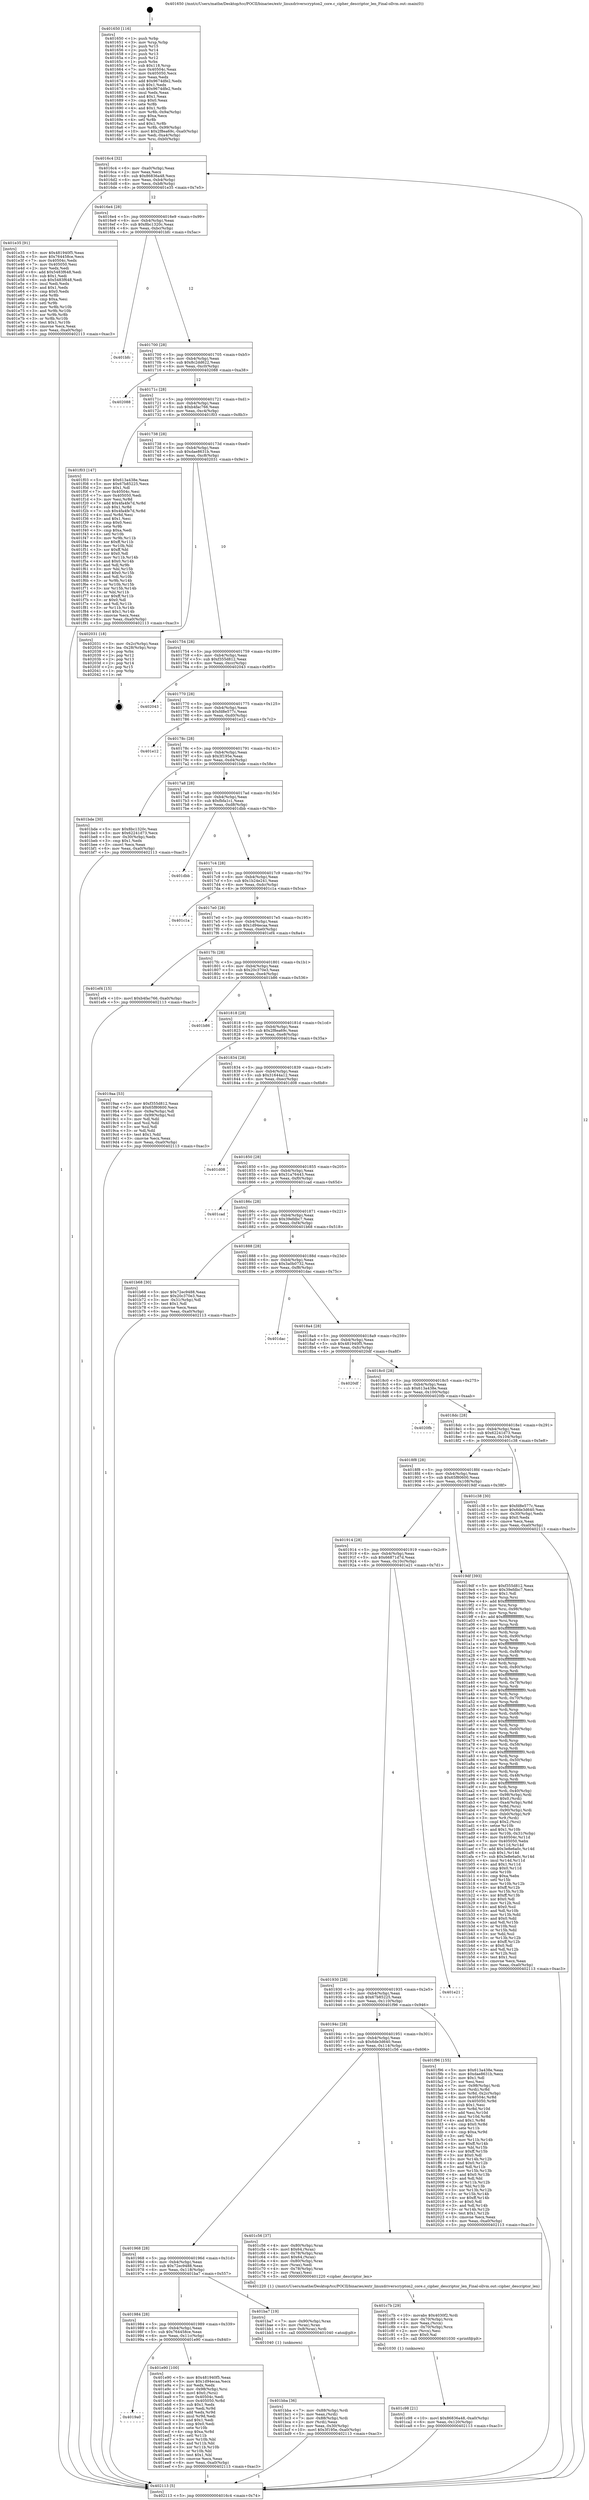 digraph "0x401650" {
  label = "0x401650 (/mnt/c/Users/mathe/Desktop/tcc/POCII/binaries/extr_linuxdriverscrypton2_core.c_cipher_descriptor_len_Final-ollvm.out::main(0))"
  labelloc = "t"
  node[shape=record]

  Entry [label="",width=0.3,height=0.3,shape=circle,fillcolor=black,style=filled]
  "0x4016c4" [label="{
     0x4016c4 [32]\l
     | [instrs]\l
     &nbsp;&nbsp;0x4016c4 \<+6\>: mov -0xa0(%rbp),%eax\l
     &nbsp;&nbsp;0x4016ca \<+2\>: mov %eax,%ecx\l
     &nbsp;&nbsp;0x4016cc \<+6\>: sub $0x86836a48,%ecx\l
     &nbsp;&nbsp;0x4016d2 \<+6\>: mov %eax,-0xb4(%rbp)\l
     &nbsp;&nbsp;0x4016d8 \<+6\>: mov %ecx,-0xb8(%rbp)\l
     &nbsp;&nbsp;0x4016de \<+6\>: je 0000000000401e35 \<main+0x7e5\>\l
  }"]
  "0x401e35" [label="{
     0x401e35 [91]\l
     | [instrs]\l
     &nbsp;&nbsp;0x401e35 \<+5\>: mov $0x481940f5,%eax\l
     &nbsp;&nbsp;0x401e3a \<+5\>: mov $0x764458ce,%ecx\l
     &nbsp;&nbsp;0x401e3f \<+7\>: mov 0x40504c,%edx\l
     &nbsp;&nbsp;0x401e46 \<+7\>: mov 0x405050,%esi\l
     &nbsp;&nbsp;0x401e4d \<+2\>: mov %edx,%edi\l
     &nbsp;&nbsp;0x401e4f \<+6\>: add $0x5483f648,%edi\l
     &nbsp;&nbsp;0x401e55 \<+3\>: sub $0x1,%edi\l
     &nbsp;&nbsp;0x401e58 \<+6\>: sub $0x5483f648,%edi\l
     &nbsp;&nbsp;0x401e5e \<+3\>: imul %edi,%edx\l
     &nbsp;&nbsp;0x401e61 \<+3\>: and $0x1,%edx\l
     &nbsp;&nbsp;0x401e64 \<+3\>: cmp $0x0,%edx\l
     &nbsp;&nbsp;0x401e67 \<+4\>: sete %r8b\l
     &nbsp;&nbsp;0x401e6b \<+3\>: cmp $0xa,%esi\l
     &nbsp;&nbsp;0x401e6e \<+4\>: setl %r9b\l
     &nbsp;&nbsp;0x401e72 \<+3\>: mov %r8b,%r10b\l
     &nbsp;&nbsp;0x401e75 \<+3\>: and %r9b,%r10b\l
     &nbsp;&nbsp;0x401e78 \<+3\>: xor %r9b,%r8b\l
     &nbsp;&nbsp;0x401e7b \<+3\>: or %r8b,%r10b\l
     &nbsp;&nbsp;0x401e7e \<+4\>: test $0x1,%r10b\l
     &nbsp;&nbsp;0x401e82 \<+3\>: cmovne %ecx,%eax\l
     &nbsp;&nbsp;0x401e85 \<+6\>: mov %eax,-0xa0(%rbp)\l
     &nbsp;&nbsp;0x401e8b \<+5\>: jmp 0000000000402113 \<main+0xac3\>\l
  }"]
  "0x4016e4" [label="{
     0x4016e4 [28]\l
     | [instrs]\l
     &nbsp;&nbsp;0x4016e4 \<+5\>: jmp 00000000004016e9 \<main+0x99\>\l
     &nbsp;&nbsp;0x4016e9 \<+6\>: mov -0xb4(%rbp),%eax\l
     &nbsp;&nbsp;0x4016ef \<+5\>: sub $0x8bc1320c,%eax\l
     &nbsp;&nbsp;0x4016f4 \<+6\>: mov %eax,-0xbc(%rbp)\l
     &nbsp;&nbsp;0x4016fa \<+6\>: je 0000000000401bfc \<main+0x5ac\>\l
  }"]
  Exit [label="",width=0.3,height=0.3,shape=circle,fillcolor=black,style=filled,peripheries=2]
  "0x401bfc" [label="{
     0x401bfc\l
  }", style=dashed]
  "0x401700" [label="{
     0x401700 [28]\l
     | [instrs]\l
     &nbsp;&nbsp;0x401700 \<+5\>: jmp 0000000000401705 \<main+0xb5\>\l
     &nbsp;&nbsp;0x401705 \<+6\>: mov -0xb4(%rbp),%eax\l
     &nbsp;&nbsp;0x40170b \<+5\>: sub $0x8c2dd622,%eax\l
     &nbsp;&nbsp;0x401710 \<+6\>: mov %eax,-0xc0(%rbp)\l
     &nbsp;&nbsp;0x401716 \<+6\>: je 0000000000402088 \<main+0xa38\>\l
  }"]
  "0x4019a0" [label="{
     0x4019a0\l
  }", style=dashed]
  "0x402088" [label="{
     0x402088\l
  }", style=dashed]
  "0x40171c" [label="{
     0x40171c [28]\l
     | [instrs]\l
     &nbsp;&nbsp;0x40171c \<+5\>: jmp 0000000000401721 \<main+0xd1\>\l
     &nbsp;&nbsp;0x401721 \<+6\>: mov -0xb4(%rbp),%eax\l
     &nbsp;&nbsp;0x401727 \<+5\>: sub $0xb4fac766,%eax\l
     &nbsp;&nbsp;0x40172c \<+6\>: mov %eax,-0xc4(%rbp)\l
     &nbsp;&nbsp;0x401732 \<+6\>: je 0000000000401f03 \<main+0x8b3\>\l
  }"]
  "0x401e90" [label="{
     0x401e90 [100]\l
     | [instrs]\l
     &nbsp;&nbsp;0x401e90 \<+5\>: mov $0x481940f5,%eax\l
     &nbsp;&nbsp;0x401e95 \<+5\>: mov $0x1d94ecaa,%ecx\l
     &nbsp;&nbsp;0x401e9a \<+2\>: xor %edx,%edx\l
     &nbsp;&nbsp;0x401e9c \<+7\>: mov -0x98(%rbp),%rsi\l
     &nbsp;&nbsp;0x401ea3 \<+6\>: movl $0x0,(%rsi)\l
     &nbsp;&nbsp;0x401ea9 \<+7\>: mov 0x40504c,%edi\l
     &nbsp;&nbsp;0x401eb0 \<+8\>: mov 0x405050,%r8d\l
     &nbsp;&nbsp;0x401eb8 \<+3\>: sub $0x1,%edx\l
     &nbsp;&nbsp;0x401ebb \<+3\>: mov %edi,%r9d\l
     &nbsp;&nbsp;0x401ebe \<+3\>: add %edx,%r9d\l
     &nbsp;&nbsp;0x401ec1 \<+4\>: imul %r9d,%edi\l
     &nbsp;&nbsp;0x401ec5 \<+3\>: and $0x1,%edi\l
     &nbsp;&nbsp;0x401ec8 \<+3\>: cmp $0x0,%edi\l
     &nbsp;&nbsp;0x401ecb \<+4\>: sete %r10b\l
     &nbsp;&nbsp;0x401ecf \<+4\>: cmp $0xa,%r8d\l
     &nbsp;&nbsp;0x401ed3 \<+4\>: setl %r11b\l
     &nbsp;&nbsp;0x401ed7 \<+3\>: mov %r10b,%bl\l
     &nbsp;&nbsp;0x401eda \<+3\>: and %r11b,%bl\l
     &nbsp;&nbsp;0x401edd \<+3\>: xor %r11b,%r10b\l
     &nbsp;&nbsp;0x401ee0 \<+3\>: or %r10b,%bl\l
     &nbsp;&nbsp;0x401ee3 \<+3\>: test $0x1,%bl\l
     &nbsp;&nbsp;0x401ee6 \<+3\>: cmovne %ecx,%eax\l
     &nbsp;&nbsp;0x401ee9 \<+6\>: mov %eax,-0xa0(%rbp)\l
     &nbsp;&nbsp;0x401eef \<+5\>: jmp 0000000000402113 \<main+0xac3\>\l
  }"]
  "0x401f03" [label="{
     0x401f03 [147]\l
     | [instrs]\l
     &nbsp;&nbsp;0x401f03 \<+5\>: mov $0x613a438e,%eax\l
     &nbsp;&nbsp;0x401f08 \<+5\>: mov $0x67b85225,%ecx\l
     &nbsp;&nbsp;0x401f0d \<+2\>: mov $0x1,%dl\l
     &nbsp;&nbsp;0x401f0f \<+7\>: mov 0x40504c,%esi\l
     &nbsp;&nbsp;0x401f16 \<+7\>: mov 0x405050,%edi\l
     &nbsp;&nbsp;0x401f1d \<+3\>: mov %esi,%r8d\l
     &nbsp;&nbsp;0x401f20 \<+7\>: add $0x4fa4fe7d,%r8d\l
     &nbsp;&nbsp;0x401f27 \<+4\>: sub $0x1,%r8d\l
     &nbsp;&nbsp;0x401f2b \<+7\>: sub $0x4fa4fe7d,%r8d\l
     &nbsp;&nbsp;0x401f32 \<+4\>: imul %r8d,%esi\l
     &nbsp;&nbsp;0x401f36 \<+3\>: and $0x1,%esi\l
     &nbsp;&nbsp;0x401f39 \<+3\>: cmp $0x0,%esi\l
     &nbsp;&nbsp;0x401f3c \<+4\>: sete %r9b\l
     &nbsp;&nbsp;0x401f40 \<+3\>: cmp $0xa,%edi\l
     &nbsp;&nbsp;0x401f43 \<+4\>: setl %r10b\l
     &nbsp;&nbsp;0x401f47 \<+3\>: mov %r9b,%r11b\l
     &nbsp;&nbsp;0x401f4a \<+4\>: xor $0xff,%r11b\l
     &nbsp;&nbsp;0x401f4e \<+3\>: mov %r10b,%bl\l
     &nbsp;&nbsp;0x401f51 \<+3\>: xor $0xff,%bl\l
     &nbsp;&nbsp;0x401f54 \<+3\>: xor $0x0,%dl\l
     &nbsp;&nbsp;0x401f57 \<+3\>: mov %r11b,%r14b\l
     &nbsp;&nbsp;0x401f5a \<+4\>: and $0x0,%r14b\l
     &nbsp;&nbsp;0x401f5e \<+3\>: and %dl,%r9b\l
     &nbsp;&nbsp;0x401f61 \<+3\>: mov %bl,%r15b\l
     &nbsp;&nbsp;0x401f64 \<+4\>: and $0x0,%r15b\l
     &nbsp;&nbsp;0x401f68 \<+3\>: and %dl,%r10b\l
     &nbsp;&nbsp;0x401f6b \<+3\>: or %r9b,%r14b\l
     &nbsp;&nbsp;0x401f6e \<+3\>: or %r10b,%r15b\l
     &nbsp;&nbsp;0x401f71 \<+3\>: xor %r15b,%r14b\l
     &nbsp;&nbsp;0x401f74 \<+3\>: or %bl,%r11b\l
     &nbsp;&nbsp;0x401f77 \<+4\>: xor $0xff,%r11b\l
     &nbsp;&nbsp;0x401f7b \<+3\>: or $0x0,%dl\l
     &nbsp;&nbsp;0x401f7e \<+3\>: and %dl,%r11b\l
     &nbsp;&nbsp;0x401f81 \<+3\>: or %r11b,%r14b\l
     &nbsp;&nbsp;0x401f84 \<+4\>: test $0x1,%r14b\l
     &nbsp;&nbsp;0x401f88 \<+3\>: cmovne %ecx,%eax\l
     &nbsp;&nbsp;0x401f8b \<+6\>: mov %eax,-0xa0(%rbp)\l
     &nbsp;&nbsp;0x401f91 \<+5\>: jmp 0000000000402113 \<main+0xac3\>\l
  }"]
  "0x401738" [label="{
     0x401738 [28]\l
     | [instrs]\l
     &nbsp;&nbsp;0x401738 \<+5\>: jmp 000000000040173d \<main+0xed\>\l
     &nbsp;&nbsp;0x40173d \<+6\>: mov -0xb4(%rbp),%eax\l
     &nbsp;&nbsp;0x401743 \<+5\>: sub $0xdae8631b,%eax\l
     &nbsp;&nbsp;0x401748 \<+6\>: mov %eax,-0xc8(%rbp)\l
     &nbsp;&nbsp;0x40174e \<+6\>: je 0000000000402031 \<main+0x9e1\>\l
  }"]
  "0x401c98" [label="{
     0x401c98 [21]\l
     | [instrs]\l
     &nbsp;&nbsp;0x401c98 \<+10\>: movl $0x86836a48,-0xa0(%rbp)\l
     &nbsp;&nbsp;0x401ca2 \<+6\>: mov %eax,-0x120(%rbp)\l
     &nbsp;&nbsp;0x401ca8 \<+5\>: jmp 0000000000402113 \<main+0xac3\>\l
  }"]
  "0x402031" [label="{
     0x402031 [18]\l
     | [instrs]\l
     &nbsp;&nbsp;0x402031 \<+3\>: mov -0x2c(%rbp),%eax\l
     &nbsp;&nbsp;0x402034 \<+4\>: lea -0x28(%rbp),%rsp\l
     &nbsp;&nbsp;0x402038 \<+1\>: pop %rbx\l
     &nbsp;&nbsp;0x402039 \<+2\>: pop %r12\l
     &nbsp;&nbsp;0x40203b \<+2\>: pop %r13\l
     &nbsp;&nbsp;0x40203d \<+2\>: pop %r14\l
     &nbsp;&nbsp;0x40203f \<+2\>: pop %r15\l
     &nbsp;&nbsp;0x402041 \<+1\>: pop %rbp\l
     &nbsp;&nbsp;0x402042 \<+1\>: ret\l
  }"]
  "0x401754" [label="{
     0x401754 [28]\l
     | [instrs]\l
     &nbsp;&nbsp;0x401754 \<+5\>: jmp 0000000000401759 \<main+0x109\>\l
     &nbsp;&nbsp;0x401759 \<+6\>: mov -0xb4(%rbp),%eax\l
     &nbsp;&nbsp;0x40175f \<+5\>: sub $0xf355d812,%eax\l
     &nbsp;&nbsp;0x401764 \<+6\>: mov %eax,-0xcc(%rbp)\l
     &nbsp;&nbsp;0x40176a \<+6\>: je 0000000000402043 \<main+0x9f3\>\l
  }"]
  "0x401c7b" [label="{
     0x401c7b [29]\l
     | [instrs]\l
     &nbsp;&nbsp;0x401c7b \<+10\>: movabs $0x4030f2,%rdi\l
     &nbsp;&nbsp;0x401c85 \<+4\>: mov -0x70(%rbp),%rcx\l
     &nbsp;&nbsp;0x401c89 \<+2\>: mov %eax,(%rcx)\l
     &nbsp;&nbsp;0x401c8b \<+4\>: mov -0x70(%rbp),%rcx\l
     &nbsp;&nbsp;0x401c8f \<+2\>: mov (%rcx),%esi\l
     &nbsp;&nbsp;0x401c91 \<+2\>: mov $0x0,%al\l
     &nbsp;&nbsp;0x401c93 \<+5\>: call 0000000000401030 \<printf@plt\>\l
     | [calls]\l
     &nbsp;&nbsp;0x401030 \{1\} (unknown)\l
  }"]
  "0x402043" [label="{
     0x402043\l
  }", style=dashed]
  "0x401770" [label="{
     0x401770 [28]\l
     | [instrs]\l
     &nbsp;&nbsp;0x401770 \<+5\>: jmp 0000000000401775 \<main+0x125\>\l
     &nbsp;&nbsp;0x401775 \<+6\>: mov -0xb4(%rbp),%eax\l
     &nbsp;&nbsp;0x40177b \<+5\>: sub $0xfd8e577c,%eax\l
     &nbsp;&nbsp;0x401780 \<+6\>: mov %eax,-0xd0(%rbp)\l
     &nbsp;&nbsp;0x401786 \<+6\>: je 0000000000401e12 \<main+0x7c2\>\l
  }"]
  "0x401bba" [label="{
     0x401bba [36]\l
     | [instrs]\l
     &nbsp;&nbsp;0x401bba \<+7\>: mov -0x88(%rbp),%rdi\l
     &nbsp;&nbsp;0x401bc1 \<+2\>: mov %eax,(%rdi)\l
     &nbsp;&nbsp;0x401bc3 \<+7\>: mov -0x88(%rbp),%rdi\l
     &nbsp;&nbsp;0x401bca \<+2\>: mov (%rdi),%eax\l
     &nbsp;&nbsp;0x401bcc \<+3\>: mov %eax,-0x30(%rbp)\l
     &nbsp;&nbsp;0x401bcf \<+10\>: movl $0x3f195e,-0xa0(%rbp)\l
     &nbsp;&nbsp;0x401bd9 \<+5\>: jmp 0000000000402113 \<main+0xac3\>\l
  }"]
  "0x401e12" [label="{
     0x401e12\l
  }", style=dashed]
  "0x40178c" [label="{
     0x40178c [28]\l
     | [instrs]\l
     &nbsp;&nbsp;0x40178c \<+5\>: jmp 0000000000401791 \<main+0x141\>\l
     &nbsp;&nbsp;0x401791 \<+6\>: mov -0xb4(%rbp),%eax\l
     &nbsp;&nbsp;0x401797 \<+5\>: sub $0x3f195e,%eax\l
     &nbsp;&nbsp;0x40179c \<+6\>: mov %eax,-0xd4(%rbp)\l
     &nbsp;&nbsp;0x4017a2 \<+6\>: je 0000000000401bde \<main+0x58e\>\l
  }"]
  "0x401984" [label="{
     0x401984 [28]\l
     | [instrs]\l
     &nbsp;&nbsp;0x401984 \<+5\>: jmp 0000000000401989 \<main+0x339\>\l
     &nbsp;&nbsp;0x401989 \<+6\>: mov -0xb4(%rbp),%eax\l
     &nbsp;&nbsp;0x40198f \<+5\>: sub $0x764458ce,%eax\l
     &nbsp;&nbsp;0x401994 \<+6\>: mov %eax,-0x11c(%rbp)\l
     &nbsp;&nbsp;0x40199a \<+6\>: je 0000000000401e90 \<main+0x840\>\l
  }"]
  "0x401bde" [label="{
     0x401bde [30]\l
     | [instrs]\l
     &nbsp;&nbsp;0x401bde \<+5\>: mov $0x8bc1320c,%eax\l
     &nbsp;&nbsp;0x401be3 \<+5\>: mov $0x62241d73,%ecx\l
     &nbsp;&nbsp;0x401be8 \<+3\>: mov -0x30(%rbp),%edx\l
     &nbsp;&nbsp;0x401beb \<+3\>: cmp $0x1,%edx\l
     &nbsp;&nbsp;0x401bee \<+3\>: cmovl %ecx,%eax\l
     &nbsp;&nbsp;0x401bf1 \<+6\>: mov %eax,-0xa0(%rbp)\l
     &nbsp;&nbsp;0x401bf7 \<+5\>: jmp 0000000000402113 \<main+0xac3\>\l
  }"]
  "0x4017a8" [label="{
     0x4017a8 [28]\l
     | [instrs]\l
     &nbsp;&nbsp;0x4017a8 \<+5\>: jmp 00000000004017ad \<main+0x15d\>\l
     &nbsp;&nbsp;0x4017ad \<+6\>: mov -0xb4(%rbp),%eax\l
     &nbsp;&nbsp;0x4017b3 \<+5\>: sub $0xfbfa1c1,%eax\l
     &nbsp;&nbsp;0x4017b8 \<+6\>: mov %eax,-0xd8(%rbp)\l
     &nbsp;&nbsp;0x4017be \<+6\>: je 0000000000401dbb \<main+0x76b\>\l
  }"]
  "0x401ba7" [label="{
     0x401ba7 [19]\l
     | [instrs]\l
     &nbsp;&nbsp;0x401ba7 \<+7\>: mov -0x90(%rbp),%rax\l
     &nbsp;&nbsp;0x401bae \<+3\>: mov (%rax),%rax\l
     &nbsp;&nbsp;0x401bb1 \<+4\>: mov 0x8(%rax),%rdi\l
     &nbsp;&nbsp;0x401bb5 \<+5\>: call 0000000000401040 \<atoi@plt\>\l
     | [calls]\l
     &nbsp;&nbsp;0x401040 \{1\} (unknown)\l
  }"]
  "0x401dbb" [label="{
     0x401dbb\l
  }", style=dashed]
  "0x4017c4" [label="{
     0x4017c4 [28]\l
     | [instrs]\l
     &nbsp;&nbsp;0x4017c4 \<+5\>: jmp 00000000004017c9 \<main+0x179\>\l
     &nbsp;&nbsp;0x4017c9 \<+6\>: mov -0xb4(%rbp),%eax\l
     &nbsp;&nbsp;0x4017cf \<+5\>: sub $0x1b24e241,%eax\l
     &nbsp;&nbsp;0x4017d4 \<+6\>: mov %eax,-0xdc(%rbp)\l
     &nbsp;&nbsp;0x4017da \<+6\>: je 0000000000401c1a \<main+0x5ca\>\l
  }"]
  "0x401968" [label="{
     0x401968 [28]\l
     | [instrs]\l
     &nbsp;&nbsp;0x401968 \<+5\>: jmp 000000000040196d \<main+0x31d\>\l
     &nbsp;&nbsp;0x40196d \<+6\>: mov -0xb4(%rbp),%eax\l
     &nbsp;&nbsp;0x401973 \<+5\>: sub $0x72ec9488,%eax\l
     &nbsp;&nbsp;0x401978 \<+6\>: mov %eax,-0x118(%rbp)\l
     &nbsp;&nbsp;0x40197e \<+6\>: je 0000000000401ba7 \<main+0x557\>\l
  }"]
  "0x401c1a" [label="{
     0x401c1a\l
  }", style=dashed]
  "0x4017e0" [label="{
     0x4017e0 [28]\l
     | [instrs]\l
     &nbsp;&nbsp;0x4017e0 \<+5\>: jmp 00000000004017e5 \<main+0x195\>\l
     &nbsp;&nbsp;0x4017e5 \<+6\>: mov -0xb4(%rbp),%eax\l
     &nbsp;&nbsp;0x4017eb \<+5\>: sub $0x1d94ecaa,%eax\l
     &nbsp;&nbsp;0x4017f0 \<+6\>: mov %eax,-0xe0(%rbp)\l
     &nbsp;&nbsp;0x4017f6 \<+6\>: je 0000000000401ef4 \<main+0x8a4\>\l
  }"]
  "0x401c56" [label="{
     0x401c56 [37]\l
     | [instrs]\l
     &nbsp;&nbsp;0x401c56 \<+4\>: mov -0x80(%rbp),%rax\l
     &nbsp;&nbsp;0x401c5a \<+6\>: movl $0x64,(%rax)\l
     &nbsp;&nbsp;0x401c60 \<+4\>: mov -0x78(%rbp),%rax\l
     &nbsp;&nbsp;0x401c64 \<+6\>: movl $0x64,(%rax)\l
     &nbsp;&nbsp;0x401c6a \<+4\>: mov -0x80(%rbp),%rax\l
     &nbsp;&nbsp;0x401c6e \<+2\>: mov (%rax),%edi\l
     &nbsp;&nbsp;0x401c70 \<+4\>: mov -0x78(%rbp),%rax\l
     &nbsp;&nbsp;0x401c74 \<+2\>: mov (%rax),%esi\l
     &nbsp;&nbsp;0x401c76 \<+5\>: call 0000000000401220 \<cipher_descriptor_len\>\l
     | [calls]\l
     &nbsp;&nbsp;0x401220 \{1\} (/mnt/c/Users/mathe/Desktop/tcc/POCII/binaries/extr_linuxdriverscrypton2_core.c_cipher_descriptor_len_Final-ollvm.out::cipher_descriptor_len)\l
  }"]
  "0x401ef4" [label="{
     0x401ef4 [15]\l
     | [instrs]\l
     &nbsp;&nbsp;0x401ef4 \<+10\>: movl $0xb4fac766,-0xa0(%rbp)\l
     &nbsp;&nbsp;0x401efe \<+5\>: jmp 0000000000402113 \<main+0xac3\>\l
  }"]
  "0x4017fc" [label="{
     0x4017fc [28]\l
     | [instrs]\l
     &nbsp;&nbsp;0x4017fc \<+5\>: jmp 0000000000401801 \<main+0x1b1\>\l
     &nbsp;&nbsp;0x401801 \<+6\>: mov -0xb4(%rbp),%eax\l
     &nbsp;&nbsp;0x401807 \<+5\>: sub $0x20c370e3,%eax\l
     &nbsp;&nbsp;0x40180c \<+6\>: mov %eax,-0xe4(%rbp)\l
     &nbsp;&nbsp;0x401812 \<+6\>: je 0000000000401b86 \<main+0x536\>\l
  }"]
  "0x40194c" [label="{
     0x40194c [28]\l
     | [instrs]\l
     &nbsp;&nbsp;0x40194c \<+5\>: jmp 0000000000401951 \<main+0x301\>\l
     &nbsp;&nbsp;0x401951 \<+6\>: mov -0xb4(%rbp),%eax\l
     &nbsp;&nbsp;0x401957 \<+5\>: sub $0x6de3d640,%eax\l
     &nbsp;&nbsp;0x40195c \<+6\>: mov %eax,-0x114(%rbp)\l
     &nbsp;&nbsp;0x401962 \<+6\>: je 0000000000401c56 \<main+0x606\>\l
  }"]
  "0x401b86" [label="{
     0x401b86\l
  }", style=dashed]
  "0x401818" [label="{
     0x401818 [28]\l
     | [instrs]\l
     &nbsp;&nbsp;0x401818 \<+5\>: jmp 000000000040181d \<main+0x1cd\>\l
     &nbsp;&nbsp;0x40181d \<+6\>: mov -0xb4(%rbp),%eax\l
     &nbsp;&nbsp;0x401823 \<+5\>: sub $0x2f8ea69c,%eax\l
     &nbsp;&nbsp;0x401828 \<+6\>: mov %eax,-0xe8(%rbp)\l
     &nbsp;&nbsp;0x40182e \<+6\>: je 00000000004019aa \<main+0x35a\>\l
  }"]
  "0x401f96" [label="{
     0x401f96 [155]\l
     | [instrs]\l
     &nbsp;&nbsp;0x401f96 \<+5\>: mov $0x613a438e,%eax\l
     &nbsp;&nbsp;0x401f9b \<+5\>: mov $0xdae8631b,%ecx\l
     &nbsp;&nbsp;0x401fa0 \<+2\>: mov $0x1,%dl\l
     &nbsp;&nbsp;0x401fa2 \<+2\>: xor %esi,%esi\l
     &nbsp;&nbsp;0x401fa4 \<+7\>: mov -0x98(%rbp),%rdi\l
     &nbsp;&nbsp;0x401fab \<+3\>: mov (%rdi),%r8d\l
     &nbsp;&nbsp;0x401fae \<+4\>: mov %r8d,-0x2c(%rbp)\l
     &nbsp;&nbsp;0x401fb2 \<+8\>: mov 0x40504c,%r8d\l
     &nbsp;&nbsp;0x401fba \<+8\>: mov 0x405050,%r9d\l
     &nbsp;&nbsp;0x401fc2 \<+3\>: sub $0x1,%esi\l
     &nbsp;&nbsp;0x401fc5 \<+3\>: mov %r8d,%r10d\l
     &nbsp;&nbsp;0x401fc8 \<+3\>: add %esi,%r10d\l
     &nbsp;&nbsp;0x401fcb \<+4\>: imul %r10d,%r8d\l
     &nbsp;&nbsp;0x401fcf \<+4\>: and $0x1,%r8d\l
     &nbsp;&nbsp;0x401fd3 \<+4\>: cmp $0x0,%r8d\l
     &nbsp;&nbsp;0x401fd7 \<+4\>: sete %r11b\l
     &nbsp;&nbsp;0x401fdb \<+4\>: cmp $0xa,%r9d\l
     &nbsp;&nbsp;0x401fdf \<+3\>: setl %bl\l
     &nbsp;&nbsp;0x401fe2 \<+3\>: mov %r11b,%r14b\l
     &nbsp;&nbsp;0x401fe5 \<+4\>: xor $0xff,%r14b\l
     &nbsp;&nbsp;0x401fe9 \<+3\>: mov %bl,%r15b\l
     &nbsp;&nbsp;0x401fec \<+4\>: xor $0xff,%r15b\l
     &nbsp;&nbsp;0x401ff0 \<+3\>: xor $0x0,%dl\l
     &nbsp;&nbsp;0x401ff3 \<+3\>: mov %r14b,%r12b\l
     &nbsp;&nbsp;0x401ff6 \<+4\>: and $0x0,%r12b\l
     &nbsp;&nbsp;0x401ffa \<+3\>: and %dl,%r11b\l
     &nbsp;&nbsp;0x401ffd \<+3\>: mov %r15b,%r13b\l
     &nbsp;&nbsp;0x402000 \<+4\>: and $0x0,%r13b\l
     &nbsp;&nbsp;0x402004 \<+2\>: and %dl,%bl\l
     &nbsp;&nbsp;0x402006 \<+3\>: or %r11b,%r12b\l
     &nbsp;&nbsp;0x402009 \<+3\>: or %bl,%r13b\l
     &nbsp;&nbsp;0x40200c \<+3\>: xor %r13b,%r12b\l
     &nbsp;&nbsp;0x40200f \<+3\>: or %r15b,%r14b\l
     &nbsp;&nbsp;0x402012 \<+4\>: xor $0xff,%r14b\l
     &nbsp;&nbsp;0x402016 \<+3\>: or $0x0,%dl\l
     &nbsp;&nbsp;0x402019 \<+3\>: and %dl,%r14b\l
     &nbsp;&nbsp;0x40201c \<+3\>: or %r14b,%r12b\l
     &nbsp;&nbsp;0x40201f \<+4\>: test $0x1,%r12b\l
     &nbsp;&nbsp;0x402023 \<+3\>: cmovne %ecx,%eax\l
     &nbsp;&nbsp;0x402026 \<+6\>: mov %eax,-0xa0(%rbp)\l
     &nbsp;&nbsp;0x40202c \<+5\>: jmp 0000000000402113 \<main+0xac3\>\l
  }"]
  "0x4019aa" [label="{
     0x4019aa [53]\l
     | [instrs]\l
     &nbsp;&nbsp;0x4019aa \<+5\>: mov $0xf355d812,%eax\l
     &nbsp;&nbsp;0x4019af \<+5\>: mov $0x65f80600,%ecx\l
     &nbsp;&nbsp;0x4019b4 \<+6\>: mov -0x9a(%rbp),%dl\l
     &nbsp;&nbsp;0x4019ba \<+7\>: mov -0x99(%rbp),%sil\l
     &nbsp;&nbsp;0x4019c1 \<+3\>: mov %dl,%dil\l
     &nbsp;&nbsp;0x4019c4 \<+3\>: and %sil,%dil\l
     &nbsp;&nbsp;0x4019c7 \<+3\>: xor %sil,%dl\l
     &nbsp;&nbsp;0x4019ca \<+3\>: or %dl,%dil\l
     &nbsp;&nbsp;0x4019cd \<+4\>: test $0x1,%dil\l
     &nbsp;&nbsp;0x4019d1 \<+3\>: cmovne %ecx,%eax\l
     &nbsp;&nbsp;0x4019d4 \<+6\>: mov %eax,-0xa0(%rbp)\l
     &nbsp;&nbsp;0x4019da \<+5\>: jmp 0000000000402113 \<main+0xac3\>\l
  }"]
  "0x401834" [label="{
     0x401834 [28]\l
     | [instrs]\l
     &nbsp;&nbsp;0x401834 \<+5\>: jmp 0000000000401839 \<main+0x1e9\>\l
     &nbsp;&nbsp;0x401839 \<+6\>: mov -0xb4(%rbp),%eax\l
     &nbsp;&nbsp;0x40183f \<+5\>: sub $0x31644a12,%eax\l
     &nbsp;&nbsp;0x401844 \<+6\>: mov %eax,-0xec(%rbp)\l
     &nbsp;&nbsp;0x40184a \<+6\>: je 0000000000401d08 \<main+0x6b8\>\l
  }"]
  "0x402113" [label="{
     0x402113 [5]\l
     | [instrs]\l
     &nbsp;&nbsp;0x402113 \<+5\>: jmp 00000000004016c4 \<main+0x74\>\l
  }"]
  "0x401650" [label="{
     0x401650 [116]\l
     | [instrs]\l
     &nbsp;&nbsp;0x401650 \<+1\>: push %rbp\l
     &nbsp;&nbsp;0x401651 \<+3\>: mov %rsp,%rbp\l
     &nbsp;&nbsp;0x401654 \<+2\>: push %r15\l
     &nbsp;&nbsp;0x401656 \<+2\>: push %r14\l
     &nbsp;&nbsp;0x401658 \<+2\>: push %r13\l
     &nbsp;&nbsp;0x40165a \<+2\>: push %r12\l
     &nbsp;&nbsp;0x40165c \<+1\>: push %rbx\l
     &nbsp;&nbsp;0x40165d \<+7\>: sub $0x118,%rsp\l
     &nbsp;&nbsp;0x401664 \<+7\>: mov 0x40504c,%eax\l
     &nbsp;&nbsp;0x40166b \<+7\>: mov 0x405050,%ecx\l
     &nbsp;&nbsp;0x401672 \<+2\>: mov %eax,%edx\l
     &nbsp;&nbsp;0x401674 \<+6\>: add $0x9674dfe2,%edx\l
     &nbsp;&nbsp;0x40167a \<+3\>: sub $0x1,%edx\l
     &nbsp;&nbsp;0x40167d \<+6\>: sub $0x9674dfe2,%edx\l
     &nbsp;&nbsp;0x401683 \<+3\>: imul %edx,%eax\l
     &nbsp;&nbsp;0x401686 \<+3\>: and $0x1,%eax\l
     &nbsp;&nbsp;0x401689 \<+3\>: cmp $0x0,%eax\l
     &nbsp;&nbsp;0x40168c \<+4\>: sete %r8b\l
     &nbsp;&nbsp;0x401690 \<+4\>: and $0x1,%r8b\l
     &nbsp;&nbsp;0x401694 \<+7\>: mov %r8b,-0x9a(%rbp)\l
     &nbsp;&nbsp;0x40169b \<+3\>: cmp $0xa,%ecx\l
     &nbsp;&nbsp;0x40169e \<+4\>: setl %r8b\l
     &nbsp;&nbsp;0x4016a2 \<+4\>: and $0x1,%r8b\l
     &nbsp;&nbsp;0x4016a6 \<+7\>: mov %r8b,-0x99(%rbp)\l
     &nbsp;&nbsp;0x4016ad \<+10\>: movl $0x2f8ea69c,-0xa0(%rbp)\l
     &nbsp;&nbsp;0x4016b7 \<+6\>: mov %edi,-0xa4(%rbp)\l
     &nbsp;&nbsp;0x4016bd \<+7\>: mov %rsi,-0xb0(%rbp)\l
  }"]
  "0x401930" [label="{
     0x401930 [28]\l
     | [instrs]\l
     &nbsp;&nbsp;0x401930 \<+5\>: jmp 0000000000401935 \<main+0x2e5\>\l
     &nbsp;&nbsp;0x401935 \<+6\>: mov -0xb4(%rbp),%eax\l
     &nbsp;&nbsp;0x40193b \<+5\>: sub $0x67b85225,%eax\l
     &nbsp;&nbsp;0x401940 \<+6\>: mov %eax,-0x110(%rbp)\l
     &nbsp;&nbsp;0x401946 \<+6\>: je 0000000000401f96 \<main+0x946\>\l
  }"]
  "0x401d08" [label="{
     0x401d08\l
  }", style=dashed]
  "0x401850" [label="{
     0x401850 [28]\l
     | [instrs]\l
     &nbsp;&nbsp;0x401850 \<+5\>: jmp 0000000000401855 \<main+0x205\>\l
     &nbsp;&nbsp;0x401855 \<+6\>: mov -0xb4(%rbp),%eax\l
     &nbsp;&nbsp;0x40185b \<+5\>: sub $0x31a76443,%eax\l
     &nbsp;&nbsp;0x401860 \<+6\>: mov %eax,-0xf0(%rbp)\l
     &nbsp;&nbsp;0x401866 \<+6\>: je 0000000000401cad \<main+0x65d\>\l
  }"]
  "0x401e21" [label="{
     0x401e21\l
  }", style=dashed]
  "0x401cad" [label="{
     0x401cad\l
  }", style=dashed]
  "0x40186c" [label="{
     0x40186c [28]\l
     | [instrs]\l
     &nbsp;&nbsp;0x40186c \<+5\>: jmp 0000000000401871 \<main+0x221\>\l
     &nbsp;&nbsp;0x401871 \<+6\>: mov -0xb4(%rbp),%eax\l
     &nbsp;&nbsp;0x401877 \<+5\>: sub $0x39efdbc7,%eax\l
     &nbsp;&nbsp;0x40187c \<+6\>: mov %eax,-0xf4(%rbp)\l
     &nbsp;&nbsp;0x401882 \<+6\>: je 0000000000401b68 \<main+0x518\>\l
  }"]
  "0x401914" [label="{
     0x401914 [28]\l
     | [instrs]\l
     &nbsp;&nbsp;0x401914 \<+5\>: jmp 0000000000401919 \<main+0x2c9\>\l
     &nbsp;&nbsp;0x401919 \<+6\>: mov -0xb4(%rbp),%eax\l
     &nbsp;&nbsp;0x40191f \<+5\>: sub $0x66871d7d,%eax\l
     &nbsp;&nbsp;0x401924 \<+6\>: mov %eax,-0x10c(%rbp)\l
     &nbsp;&nbsp;0x40192a \<+6\>: je 0000000000401e21 \<main+0x7d1\>\l
  }"]
  "0x401b68" [label="{
     0x401b68 [30]\l
     | [instrs]\l
     &nbsp;&nbsp;0x401b68 \<+5\>: mov $0x72ec9488,%eax\l
     &nbsp;&nbsp;0x401b6d \<+5\>: mov $0x20c370e3,%ecx\l
     &nbsp;&nbsp;0x401b72 \<+3\>: mov -0x31(%rbp),%dl\l
     &nbsp;&nbsp;0x401b75 \<+3\>: test $0x1,%dl\l
     &nbsp;&nbsp;0x401b78 \<+3\>: cmovne %ecx,%eax\l
     &nbsp;&nbsp;0x401b7b \<+6\>: mov %eax,-0xa0(%rbp)\l
     &nbsp;&nbsp;0x401b81 \<+5\>: jmp 0000000000402113 \<main+0xac3\>\l
  }"]
  "0x401888" [label="{
     0x401888 [28]\l
     | [instrs]\l
     &nbsp;&nbsp;0x401888 \<+5\>: jmp 000000000040188d \<main+0x23d\>\l
     &nbsp;&nbsp;0x40188d \<+6\>: mov -0xb4(%rbp),%eax\l
     &nbsp;&nbsp;0x401893 \<+5\>: sub $0x3a0b0732,%eax\l
     &nbsp;&nbsp;0x401898 \<+6\>: mov %eax,-0xf8(%rbp)\l
     &nbsp;&nbsp;0x40189e \<+6\>: je 0000000000401dac \<main+0x75c\>\l
  }"]
  "0x4019df" [label="{
     0x4019df [393]\l
     | [instrs]\l
     &nbsp;&nbsp;0x4019df \<+5\>: mov $0xf355d812,%eax\l
     &nbsp;&nbsp;0x4019e4 \<+5\>: mov $0x39efdbc7,%ecx\l
     &nbsp;&nbsp;0x4019e9 \<+2\>: mov $0x1,%dl\l
     &nbsp;&nbsp;0x4019eb \<+3\>: mov %rsp,%rsi\l
     &nbsp;&nbsp;0x4019ee \<+4\>: add $0xfffffffffffffff0,%rsi\l
     &nbsp;&nbsp;0x4019f2 \<+3\>: mov %rsi,%rsp\l
     &nbsp;&nbsp;0x4019f5 \<+7\>: mov %rsi,-0x98(%rbp)\l
     &nbsp;&nbsp;0x4019fc \<+3\>: mov %rsp,%rsi\l
     &nbsp;&nbsp;0x4019ff \<+4\>: add $0xfffffffffffffff0,%rsi\l
     &nbsp;&nbsp;0x401a03 \<+3\>: mov %rsi,%rsp\l
     &nbsp;&nbsp;0x401a06 \<+3\>: mov %rsp,%rdi\l
     &nbsp;&nbsp;0x401a09 \<+4\>: add $0xfffffffffffffff0,%rdi\l
     &nbsp;&nbsp;0x401a0d \<+3\>: mov %rdi,%rsp\l
     &nbsp;&nbsp;0x401a10 \<+7\>: mov %rdi,-0x90(%rbp)\l
     &nbsp;&nbsp;0x401a17 \<+3\>: mov %rsp,%rdi\l
     &nbsp;&nbsp;0x401a1a \<+4\>: add $0xfffffffffffffff0,%rdi\l
     &nbsp;&nbsp;0x401a1e \<+3\>: mov %rdi,%rsp\l
     &nbsp;&nbsp;0x401a21 \<+7\>: mov %rdi,-0x88(%rbp)\l
     &nbsp;&nbsp;0x401a28 \<+3\>: mov %rsp,%rdi\l
     &nbsp;&nbsp;0x401a2b \<+4\>: add $0xfffffffffffffff0,%rdi\l
     &nbsp;&nbsp;0x401a2f \<+3\>: mov %rdi,%rsp\l
     &nbsp;&nbsp;0x401a32 \<+4\>: mov %rdi,-0x80(%rbp)\l
     &nbsp;&nbsp;0x401a36 \<+3\>: mov %rsp,%rdi\l
     &nbsp;&nbsp;0x401a39 \<+4\>: add $0xfffffffffffffff0,%rdi\l
     &nbsp;&nbsp;0x401a3d \<+3\>: mov %rdi,%rsp\l
     &nbsp;&nbsp;0x401a40 \<+4\>: mov %rdi,-0x78(%rbp)\l
     &nbsp;&nbsp;0x401a44 \<+3\>: mov %rsp,%rdi\l
     &nbsp;&nbsp;0x401a47 \<+4\>: add $0xfffffffffffffff0,%rdi\l
     &nbsp;&nbsp;0x401a4b \<+3\>: mov %rdi,%rsp\l
     &nbsp;&nbsp;0x401a4e \<+4\>: mov %rdi,-0x70(%rbp)\l
     &nbsp;&nbsp;0x401a52 \<+3\>: mov %rsp,%rdi\l
     &nbsp;&nbsp;0x401a55 \<+4\>: add $0xfffffffffffffff0,%rdi\l
     &nbsp;&nbsp;0x401a59 \<+3\>: mov %rdi,%rsp\l
     &nbsp;&nbsp;0x401a5c \<+4\>: mov %rdi,-0x68(%rbp)\l
     &nbsp;&nbsp;0x401a60 \<+3\>: mov %rsp,%rdi\l
     &nbsp;&nbsp;0x401a63 \<+4\>: add $0xfffffffffffffff0,%rdi\l
     &nbsp;&nbsp;0x401a67 \<+3\>: mov %rdi,%rsp\l
     &nbsp;&nbsp;0x401a6a \<+4\>: mov %rdi,-0x60(%rbp)\l
     &nbsp;&nbsp;0x401a6e \<+3\>: mov %rsp,%rdi\l
     &nbsp;&nbsp;0x401a71 \<+4\>: add $0xfffffffffffffff0,%rdi\l
     &nbsp;&nbsp;0x401a75 \<+3\>: mov %rdi,%rsp\l
     &nbsp;&nbsp;0x401a78 \<+4\>: mov %rdi,-0x58(%rbp)\l
     &nbsp;&nbsp;0x401a7c \<+3\>: mov %rsp,%rdi\l
     &nbsp;&nbsp;0x401a7f \<+4\>: add $0xfffffffffffffff0,%rdi\l
     &nbsp;&nbsp;0x401a83 \<+3\>: mov %rdi,%rsp\l
     &nbsp;&nbsp;0x401a86 \<+4\>: mov %rdi,-0x50(%rbp)\l
     &nbsp;&nbsp;0x401a8a \<+3\>: mov %rsp,%rdi\l
     &nbsp;&nbsp;0x401a8d \<+4\>: add $0xfffffffffffffff0,%rdi\l
     &nbsp;&nbsp;0x401a91 \<+3\>: mov %rdi,%rsp\l
     &nbsp;&nbsp;0x401a94 \<+4\>: mov %rdi,-0x48(%rbp)\l
     &nbsp;&nbsp;0x401a98 \<+3\>: mov %rsp,%rdi\l
     &nbsp;&nbsp;0x401a9b \<+4\>: add $0xfffffffffffffff0,%rdi\l
     &nbsp;&nbsp;0x401a9f \<+3\>: mov %rdi,%rsp\l
     &nbsp;&nbsp;0x401aa2 \<+4\>: mov %rdi,-0x40(%rbp)\l
     &nbsp;&nbsp;0x401aa6 \<+7\>: mov -0x98(%rbp),%rdi\l
     &nbsp;&nbsp;0x401aad \<+6\>: movl $0x0,(%rdi)\l
     &nbsp;&nbsp;0x401ab3 \<+7\>: mov -0xa4(%rbp),%r8d\l
     &nbsp;&nbsp;0x401aba \<+3\>: mov %r8d,(%rsi)\l
     &nbsp;&nbsp;0x401abd \<+7\>: mov -0x90(%rbp),%rdi\l
     &nbsp;&nbsp;0x401ac4 \<+7\>: mov -0xb0(%rbp),%r9\l
     &nbsp;&nbsp;0x401acb \<+3\>: mov %r9,(%rdi)\l
     &nbsp;&nbsp;0x401ace \<+3\>: cmpl $0x2,(%rsi)\l
     &nbsp;&nbsp;0x401ad1 \<+4\>: setne %r10b\l
     &nbsp;&nbsp;0x401ad5 \<+4\>: and $0x1,%r10b\l
     &nbsp;&nbsp;0x401ad9 \<+4\>: mov %r10b,-0x31(%rbp)\l
     &nbsp;&nbsp;0x401add \<+8\>: mov 0x40504c,%r11d\l
     &nbsp;&nbsp;0x401ae5 \<+7\>: mov 0x405050,%ebx\l
     &nbsp;&nbsp;0x401aec \<+3\>: mov %r11d,%r14d\l
     &nbsp;&nbsp;0x401aef \<+7\>: add $0x3e8e6a0c,%r14d\l
     &nbsp;&nbsp;0x401af6 \<+4\>: sub $0x1,%r14d\l
     &nbsp;&nbsp;0x401afa \<+7\>: sub $0x3e8e6a0c,%r14d\l
     &nbsp;&nbsp;0x401b01 \<+4\>: imul %r14d,%r11d\l
     &nbsp;&nbsp;0x401b05 \<+4\>: and $0x1,%r11d\l
     &nbsp;&nbsp;0x401b09 \<+4\>: cmp $0x0,%r11d\l
     &nbsp;&nbsp;0x401b0d \<+4\>: sete %r10b\l
     &nbsp;&nbsp;0x401b11 \<+3\>: cmp $0xa,%ebx\l
     &nbsp;&nbsp;0x401b14 \<+4\>: setl %r15b\l
     &nbsp;&nbsp;0x401b18 \<+3\>: mov %r10b,%r12b\l
     &nbsp;&nbsp;0x401b1b \<+4\>: xor $0xff,%r12b\l
     &nbsp;&nbsp;0x401b1f \<+3\>: mov %r15b,%r13b\l
     &nbsp;&nbsp;0x401b22 \<+4\>: xor $0xff,%r13b\l
     &nbsp;&nbsp;0x401b26 \<+3\>: xor $0x0,%dl\l
     &nbsp;&nbsp;0x401b29 \<+3\>: mov %r12b,%sil\l
     &nbsp;&nbsp;0x401b2c \<+4\>: and $0x0,%sil\l
     &nbsp;&nbsp;0x401b30 \<+3\>: and %dl,%r10b\l
     &nbsp;&nbsp;0x401b33 \<+3\>: mov %r13b,%dil\l
     &nbsp;&nbsp;0x401b36 \<+4\>: and $0x0,%dil\l
     &nbsp;&nbsp;0x401b3a \<+3\>: and %dl,%r15b\l
     &nbsp;&nbsp;0x401b3d \<+3\>: or %r10b,%sil\l
     &nbsp;&nbsp;0x401b40 \<+3\>: or %r15b,%dil\l
     &nbsp;&nbsp;0x401b43 \<+3\>: xor %dil,%sil\l
     &nbsp;&nbsp;0x401b46 \<+3\>: or %r13b,%r12b\l
     &nbsp;&nbsp;0x401b49 \<+4\>: xor $0xff,%r12b\l
     &nbsp;&nbsp;0x401b4d \<+3\>: or $0x0,%dl\l
     &nbsp;&nbsp;0x401b50 \<+3\>: and %dl,%r12b\l
     &nbsp;&nbsp;0x401b53 \<+3\>: or %r12b,%sil\l
     &nbsp;&nbsp;0x401b56 \<+4\>: test $0x1,%sil\l
     &nbsp;&nbsp;0x401b5a \<+3\>: cmovne %ecx,%eax\l
     &nbsp;&nbsp;0x401b5d \<+6\>: mov %eax,-0xa0(%rbp)\l
     &nbsp;&nbsp;0x401b63 \<+5\>: jmp 0000000000402113 \<main+0xac3\>\l
  }"]
  "0x401dac" [label="{
     0x401dac\l
  }", style=dashed]
  "0x4018a4" [label="{
     0x4018a4 [28]\l
     | [instrs]\l
     &nbsp;&nbsp;0x4018a4 \<+5\>: jmp 00000000004018a9 \<main+0x259\>\l
     &nbsp;&nbsp;0x4018a9 \<+6\>: mov -0xb4(%rbp),%eax\l
     &nbsp;&nbsp;0x4018af \<+5\>: sub $0x481940f5,%eax\l
     &nbsp;&nbsp;0x4018b4 \<+6\>: mov %eax,-0xfc(%rbp)\l
     &nbsp;&nbsp;0x4018ba \<+6\>: je 00000000004020df \<main+0xa8f\>\l
  }"]
  "0x4018f8" [label="{
     0x4018f8 [28]\l
     | [instrs]\l
     &nbsp;&nbsp;0x4018f8 \<+5\>: jmp 00000000004018fd \<main+0x2ad\>\l
     &nbsp;&nbsp;0x4018fd \<+6\>: mov -0xb4(%rbp),%eax\l
     &nbsp;&nbsp;0x401903 \<+5\>: sub $0x65f80600,%eax\l
     &nbsp;&nbsp;0x401908 \<+6\>: mov %eax,-0x108(%rbp)\l
     &nbsp;&nbsp;0x40190e \<+6\>: je 00000000004019df \<main+0x38f\>\l
  }"]
  "0x4020df" [label="{
     0x4020df\l
  }", style=dashed]
  "0x4018c0" [label="{
     0x4018c0 [28]\l
     | [instrs]\l
     &nbsp;&nbsp;0x4018c0 \<+5\>: jmp 00000000004018c5 \<main+0x275\>\l
     &nbsp;&nbsp;0x4018c5 \<+6\>: mov -0xb4(%rbp),%eax\l
     &nbsp;&nbsp;0x4018cb \<+5\>: sub $0x613a438e,%eax\l
     &nbsp;&nbsp;0x4018d0 \<+6\>: mov %eax,-0x100(%rbp)\l
     &nbsp;&nbsp;0x4018d6 \<+6\>: je 00000000004020fb \<main+0xaab\>\l
  }"]
  "0x401c38" [label="{
     0x401c38 [30]\l
     | [instrs]\l
     &nbsp;&nbsp;0x401c38 \<+5\>: mov $0xfd8e577c,%eax\l
     &nbsp;&nbsp;0x401c3d \<+5\>: mov $0x6de3d640,%ecx\l
     &nbsp;&nbsp;0x401c42 \<+3\>: mov -0x30(%rbp),%edx\l
     &nbsp;&nbsp;0x401c45 \<+3\>: cmp $0x0,%edx\l
     &nbsp;&nbsp;0x401c48 \<+3\>: cmove %ecx,%eax\l
     &nbsp;&nbsp;0x401c4b \<+6\>: mov %eax,-0xa0(%rbp)\l
     &nbsp;&nbsp;0x401c51 \<+5\>: jmp 0000000000402113 \<main+0xac3\>\l
  }"]
  "0x4020fb" [label="{
     0x4020fb\l
  }", style=dashed]
  "0x4018dc" [label="{
     0x4018dc [28]\l
     | [instrs]\l
     &nbsp;&nbsp;0x4018dc \<+5\>: jmp 00000000004018e1 \<main+0x291\>\l
     &nbsp;&nbsp;0x4018e1 \<+6\>: mov -0xb4(%rbp),%eax\l
     &nbsp;&nbsp;0x4018e7 \<+5\>: sub $0x62241d73,%eax\l
     &nbsp;&nbsp;0x4018ec \<+6\>: mov %eax,-0x104(%rbp)\l
     &nbsp;&nbsp;0x4018f2 \<+6\>: je 0000000000401c38 \<main+0x5e8\>\l
  }"]
  Entry -> "0x401650" [label=" 1"]
  "0x4016c4" -> "0x401e35" [label=" 1"]
  "0x4016c4" -> "0x4016e4" [label=" 12"]
  "0x402031" -> Exit [label=" 1"]
  "0x4016e4" -> "0x401bfc" [label=" 0"]
  "0x4016e4" -> "0x401700" [label=" 12"]
  "0x401f96" -> "0x402113" [label=" 1"]
  "0x401700" -> "0x402088" [label=" 0"]
  "0x401700" -> "0x40171c" [label=" 12"]
  "0x401f03" -> "0x402113" [label=" 1"]
  "0x40171c" -> "0x401f03" [label=" 1"]
  "0x40171c" -> "0x401738" [label=" 11"]
  "0x401ef4" -> "0x402113" [label=" 1"]
  "0x401738" -> "0x402031" [label=" 1"]
  "0x401738" -> "0x401754" [label=" 10"]
  "0x401984" -> "0x4019a0" [label=" 0"]
  "0x401754" -> "0x402043" [label=" 0"]
  "0x401754" -> "0x401770" [label=" 10"]
  "0x401984" -> "0x401e90" [label=" 1"]
  "0x401770" -> "0x401e12" [label=" 0"]
  "0x401770" -> "0x40178c" [label=" 10"]
  "0x401e90" -> "0x402113" [label=" 1"]
  "0x40178c" -> "0x401bde" [label=" 1"]
  "0x40178c" -> "0x4017a8" [label=" 9"]
  "0x401e35" -> "0x402113" [label=" 1"]
  "0x4017a8" -> "0x401dbb" [label=" 0"]
  "0x4017a8" -> "0x4017c4" [label=" 9"]
  "0x401c98" -> "0x402113" [label=" 1"]
  "0x4017c4" -> "0x401c1a" [label=" 0"]
  "0x4017c4" -> "0x4017e0" [label=" 9"]
  "0x401c56" -> "0x401c7b" [label=" 1"]
  "0x4017e0" -> "0x401ef4" [label=" 1"]
  "0x4017e0" -> "0x4017fc" [label=" 8"]
  "0x401c38" -> "0x402113" [label=" 1"]
  "0x4017fc" -> "0x401b86" [label=" 0"]
  "0x4017fc" -> "0x401818" [label=" 8"]
  "0x401bba" -> "0x402113" [label=" 1"]
  "0x401818" -> "0x4019aa" [label=" 1"]
  "0x401818" -> "0x401834" [label=" 7"]
  "0x4019aa" -> "0x402113" [label=" 1"]
  "0x401650" -> "0x4016c4" [label=" 1"]
  "0x402113" -> "0x4016c4" [label=" 12"]
  "0x401ba7" -> "0x401bba" [label=" 1"]
  "0x401834" -> "0x401d08" [label=" 0"]
  "0x401834" -> "0x401850" [label=" 7"]
  "0x401968" -> "0x401ba7" [label=" 1"]
  "0x401850" -> "0x401cad" [label=" 0"]
  "0x401850" -> "0x40186c" [label=" 7"]
  "0x401c7b" -> "0x401c98" [label=" 1"]
  "0x40186c" -> "0x401b68" [label=" 1"]
  "0x40186c" -> "0x401888" [label=" 6"]
  "0x401bde" -> "0x402113" [label=" 1"]
  "0x401888" -> "0x401dac" [label=" 0"]
  "0x401888" -> "0x4018a4" [label=" 6"]
  "0x401930" -> "0x40194c" [label=" 3"]
  "0x4018a4" -> "0x4020df" [label=" 0"]
  "0x4018a4" -> "0x4018c0" [label=" 6"]
  "0x401968" -> "0x401984" [label=" 1"]
  "0x4018c0" -> "0x4020fb" [label=" 0"]
  "0x4018c0" -> "0x4018dc" [label=" 6"]
  "0x401914" -> "0x401930" [label=" 4"]
  "0x4018dc" -> "0x401c38" [label=" 1"]
  "0x4018dc" -> "0x4018f8" [label=" 5"]
  "0x401930" -> "0x401f96" [label=" 1"]
  "0x4018f8" -> "0x4019df" [label=" 1"]
  "0x4018f8" -> "0x401914" [label=" 4"]
  "0x40194c" -> "0x401c56" [label=" 1"]
  "0x4019df" -> "0x402113" [label=" 1"]
  "0x401b68" -> "0x402113" [label=" 1"]
  "0x40194c" -> "0x401968" [label=" 2"]
  "0x401914" -> "0x401e21" [label=" 0"]
}

